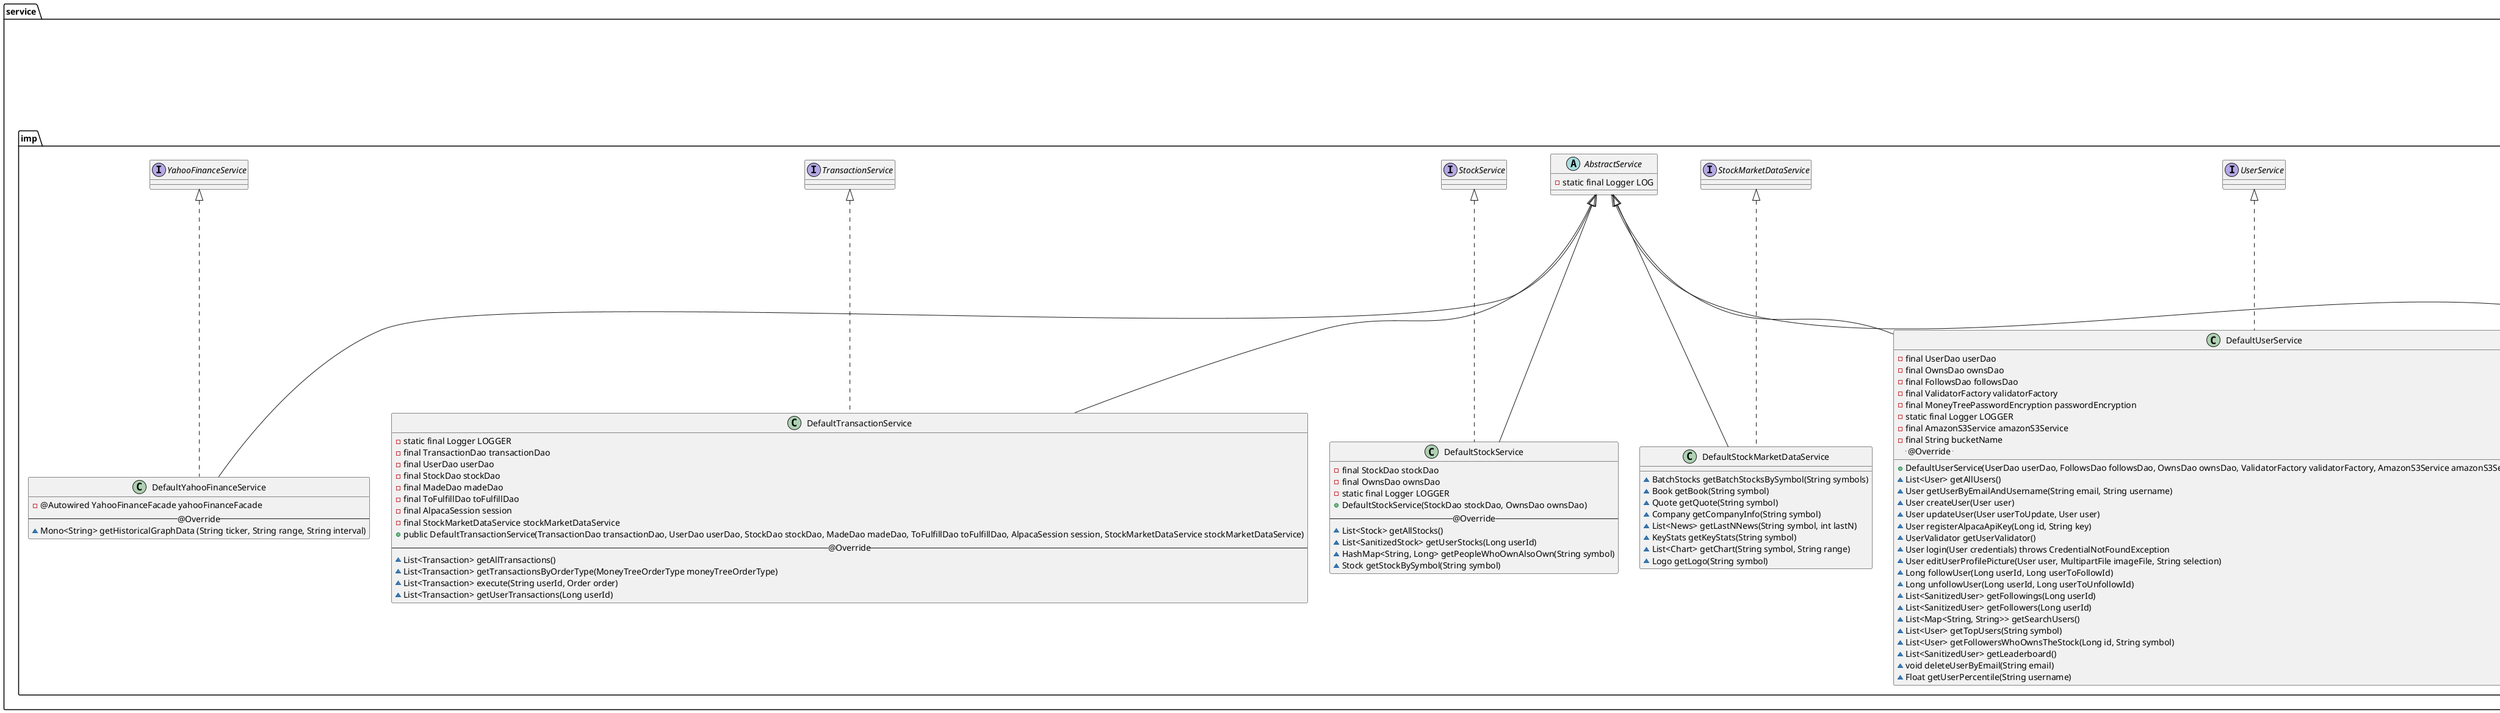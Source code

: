 @startuml

package service {

    package api {
        interface AmazonS3Service {
            ~String uploadImageToS3Bucket (MultipartFile image, String bucketName)
            ~void deleteImageFromS3Bucket (String bucketName, String url)

        }

        interface UserService {
            ~List<User> getAllUsers()
            ~User getUserByEmailAndUsername(String email, String username)
            ~User createUser(User user)
            ~User updateUser(User userToUpdate, User user)
            ~User registerAlpacaApiKey(Long id, String key)
            ~UserValidator getUserValidator()
            ~User login(User credentials) throws CredentialNotFoundException
            ~User editUserProfilePicture(User user, MultipartFile imageFile, String selection)
            ~Long followUser(Long userId, Long userToFollowId)
            ~Long unfollowUser(Long userId, Long userToUnfollowId)
            ~List<SanitizedUser> getFollowings(Long userId)
            ~List<SanitizedUser> getFollowers(Long userId)
            ~List<Map<String, String>> getSearchUsers()
            ~List<User> getTopUsers(String symbol)
            ~List<User> getFollowersWhoOwnsTheStock(Long id, String symbol)
            ~List<SanitizedUser> getLeaderboard()
            ~void deleteUserByEmail(String email)
            ~Float getUserPercentile(String username)
        }

        interface StockService {
            ~List<Stock> getAllStocks()
            ~List<SanitizedStock> getUserStocks(Long userId)
            ~HashMap<String, Long> getPeopleWhoOwnAlsoOwn(String symbol)
            ~Stock getStockBySymbol(String symbol)
        }

        interface TransactionService {
            ~List<Transaction> getAllTransactions()
            ~List<Transaction> getTransactionsByOrderType(MoneyTreeOrderType moneyTreeOrderType)
            ~List<Transaction> execute(String userId, Order order)
            ~List<Transaction> getUserTransactions(Long userId)
        }
        interface StockMarketDataService {
            ~BatchStocks getBatchStocksBySymbol(String symbols)
            ~Book getBook(String symbol)
            ~Quote getQuote(String symbol)
            ~Company getCompanyInfo(String symbol)
            ~List<News> getLastNNews(String symbol, int lastN)
            ~KeyStats getKeyStats(String symbol)
            ~List<Chart> getChart(String symbol, String range)
            ~Logo getLogo(String symbol)
        }
        interface YahooFinanceService{
            ~Mono<String> getHistoricalGraphData(String ticker, String range, String interval)
        }
    }

    package imp {
        abstract class AbstractService {
            -static final Logger LOG
        }

        class DefaultAmazonS3Service extends AbstractService implements AmazonS3Service {
            -final AmazonS3Facade amazonS3Facade
            +DefaultAmazonS3Service(AmazonS3Facade amazonS3Facade)
            ~String uploadImageToS3Bucket (MultipartFile image, String bucketName)
            ~void deleteImageFromS3Bucket(String bucketName, String url)
        }

        class DefaultUserService extends AbstractService implements UserService {
            -final UserDao userDao
            -final OwnsDao ownsDao
            -final FollowsDao followsDao
            -final ValidatorFactory validatorFactory
            -final MoneyTreePasswordEncryption passwordEncryption
            -static final Logger LOGGER
            -final AmazonS3Service amazonS3Service
            -final String bucketName
            +DefaultUserService(UserDao userDao, FollowsDao followsDao, OwnsDao ownsDao, ValidatorFactory validatorFactory, AmazonS3Service amazonS3Service, String bucketName) {
                -- @Override --
                ~List<User> getAllUsers()
                ~User getUserByEmailAndUsername(String email, String username)
                ~User createUser(User user)
                ~User updateUser(User userToUpdate, User user)
                ~User registerAlpacaApiKey(Long id, String key)
                ~UserValidator getUserValidator()
                ~User login(User credentials) throws CredentialNotFoundException
                ~User editUserProfilePicture(User user, MultipartFile imageFile, String selection)
                ~Long followUser(Long userId, Long userToFollowId)
                ~Long unfollowUser(Long userId, Long userToUnfollowId)
                ~List<SanitizedUser> getFollowings(Long userId)
                ~List<SanitizedUser> getFollowers(Long userId)
                ~List<Map<String, String>> getSearchUsers()
                ~List<User> getTopUsers(String symbol)
                ~List<User> getFollowersWhoOwnsTheStock(Long id, String symbol)
                ~List<SanitizedUser> getLeaderboard()
                ~void deleteUserByEmail(String email)
                ~Float getUserPercentile(String username)



            }

            class DefaultStockMarketDataService extends AbstractService implements StockMarketDataService {
                ~BatchStocks getBatchStocksBySymbol(String symbols)
                ~Book getBook(String symbol)
                ~Quote getQuote(String symbol)
                ~Company getCompanyInfo(String symbol)
                ~List<News> getLastNNews(String symbol, int lastN)
                ~KeyStats getKeyStats(String symbol)
                ~List<Chart> getChart(String symbol, String range)
                ~Logo getLogo(String symbol)
            }

            class DefaultStockService extends AbstractService implements StockService {
                -final StockDao stockDao
                -final OwnsDao ownsDao
                -static final Logger LOGGER
                +DefaultStockService(StockDao stockDao, OwnsDao ownsDao)
                -- @Override --
                ~List<Stock> getAllStocks()
                ~List<SanitizedStock> getUserStocks(Long userId)
                ~HashMap<String, Long> getPeopleWhoOwnAlsoOwn(String symbol)
                ~Stock getStockBySymbol(String symbol)
            }

            class DefaultTransactionService extends AbstractService implements TransactionService {
                -static final Logger LOGGER
                -final TransactionDao transactionDao
                -final UserDao userDao
                -final StockDao stockDao
                -final MadeDao madeDao
                -final ToFulfillDao toFulfillDao
                -final AlpacaSession session
                -final StockMarketDataService stockMarketDataService
                +public DefaultTransactionService(TransactionDao transactionDao, UserDao userDao, StockDao stockDao, MadeDao madeDao, ToFulfillDao toFulfillDao, AlpacaSession session, StockMarketDataService stockMarketDataService)
                -- @Override --
                ~List<Transaction> getAllTransactions()
                ~List<Transaction> getTransactionsByOrderType(MoneyTreeOrderType moneyTreeOrderType)
                ~List<Transaction> execute(String userId, Order order)
                ~List<Transaction> getUserTransactions(Long userId)
            }
            class DefaultYahooFinanceService extends AbstractService implements YahooFinanceService {
                -@Autowired YahooFinanceFacade yahooFinanceFacade
                -- @Override --
                ~Mono<String> getHistoricalGraphData (String ticker, String range, String interval)
            }
        }
    }

    @enduml